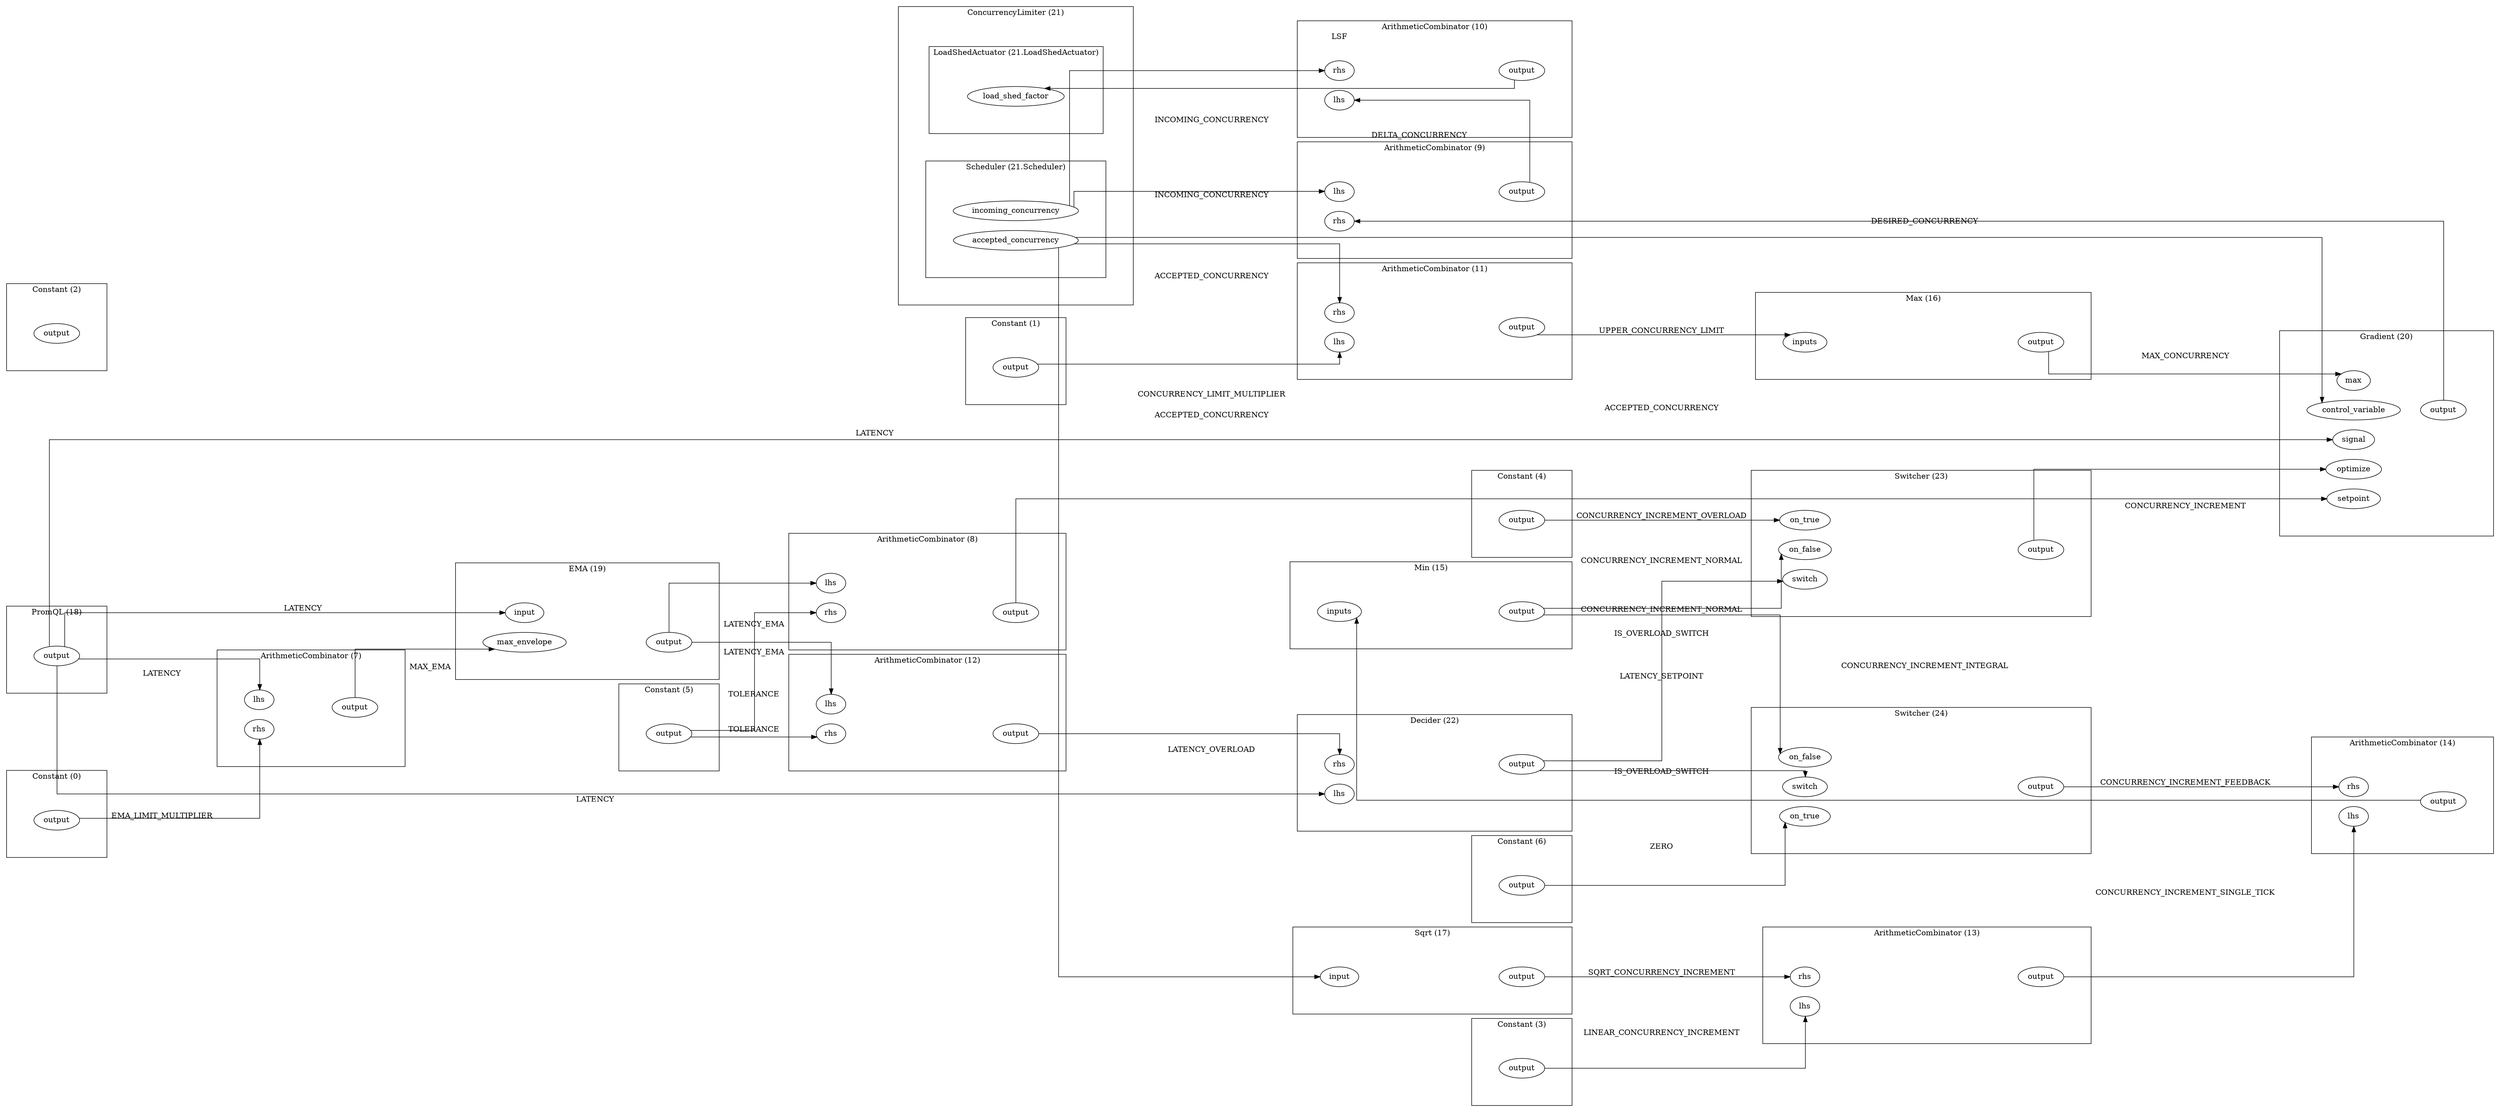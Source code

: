 digraph  {
	subgraph cluster_s27 {
		label="ArithmeticCombinator (10)";margin="50.0";
		n28[label="lhs"];
		n30[label="output"];
		n29[label="rhs"];
		n29->n30[style="invis"];
		{rank=same; n28;n29;};
		{rank=same; n30;};
		
	}
	subgraph cluster_s31 {
		label="ArithmeticCombinator (11)";margin="50.0";
		n32[label="lhs"];
		n34[label="output"];
		n33[label="rhs"];
		n33->n34[style="invis"];
		{rank=same; n32;n33;};
		{rank=same; n34;};
		
	}
	subgraph cluster_s35 {
		label="ArithmeticCombinator (12)";margin="50.0";
		n36[label="lhs"];
		n38[label="output"];
		n37[label="rhs"];
		n37->n38[style="invis"];
		{rank=same; n36;n37;};
		{rank=same; n38;};
		
	}
	subgraph cluster_s39 {
		label="ArithmeticCombinator (13)";margin="50.0";
		n40[label="lhs"];
		n42[label="output"];
		n41[label="rhs"];
		n41->n42[style="invis"];
		{rank=same; n40;n41;};
		{rank=same; n42;};
		
	}
	subgraph cluster_s43 {
		label="ArithmeticCombinator (14)";margin="50.0";
		n45[label="lhs"];
		n46[label="output"];
		n44[label="rhs"];
		n45->n46[style="invis"];
		{rank=same; n44;n45;};
		{rank=same; n46;};
		
	}
	subgraph cluster_s15 {
		label="ArithmeticCombinator (7)";margin="50.0";
		n16[label="lhs"];
		n18[label="output"];
		n17[label="rhs"];
		n17->n18[style="invis"];
		{rank=same; n16;n17;};
		{rank=same; n18;};
		
	}
	subgraph cluster_s19 {
		label="ArithmeticCombinator (8)";margin="50.0";
		n20[label="lhs"];
		n22[label="output"];
		n21[label="rhs"];
		n21->n22[style="invis"];
		{rank=same; n20;n21;};
		{rank=same; n22;};
		
	}
	subgraph cluster_s23 {
		label="ArithmeticCombinator (9)";margin="50.0";
		n25[label="lhs"];
		n26[label="output"];
		n24[label="rhs"];
		n25->n26[style="invis"];
		{rank=same; n24;n25;};
		{rank=same; n26;};
		
	}
	subgraph cluster_s69 {
		subgraph cluster_s73 {
			label="LoadShedActuator (21.LoadShedActuator)";margin="50.0";
			n74[label="load_shed_factor"];
			{rank=same; n74;};
			
		}
		subgraph cluster_s70 {
			label="Scheduler (21.Scheduler)";margin="50.0";
			n71[label="accepted_concurrency"];
			n72[label="incoming_concurrency"];
			{rank=same; n71;n72;};
			
		}
		label="ConcurrencyLimiter (21)";margin="50.0";
		
	}
	subgraph cluster_s1 {
		label="Constant (0)";margin="50.0";
		n2[label="output"];
		{rank=same; n2;};
		
	}
	subgraph cluster_s3 {
		label="Constant (1)";margin="50.0";
		n4[label="output"];
		{rank=same; n4;};
		
	}
	subgraph cluster_s5 {
		label="Constant (2)";margin="50.0";
		n6[label="output"];
		{rank=same; n6;};
		
	}
	subgraph cluster_s7 {
		label="Constant (3)";margin="50.0";
		n8[label="output"];
		{rank=same; n8;};
		
	}
	subgraph cluster_s9 {
		label="Constant (4)";margin="50.0";
		n10[label="output"];
		{rank=same; n10;};
		
	}
	subgraph cluster_s11 {
		label="Constant (5)";margin="50.0";
		n12[label="output"];
		{rank=same; n12;};
		
	}
	subgraph cluster_s13 {
		label="Constant (6)";margin="50.0";
		n14[label="output"];
		{rank=same; n14;};
		
	}
	subgraph cluster_s75 {
		label="Decider (22)";margin="50.0";
		n76[label="lhs"];
		n78[label="output"];
		n77[label="rhs"];
		n77->n78[style="invis"];
		{rank=same; n76;n77;};
		{rank=same; n78;};
		
	}
	subgraph cluster_s58 {
		label="EMA (19)";margin="50.0";
		n59[label="input"];
		n60[label="max_envelope"];
		n61[label="output"];
		n60->n61[style="invis"];
		{rank=same; n59;n60;};
		{rank=same; n61;};
		
	}
	subgraph cluster_s62 {
		label="Gradient (20)";margin="50.0";
		n66[label="control_variable"];
		n65[label="max"];
		n64[label="optimize"];
		n68[label="output"];
		n63[label="setpoint"];
		n67[label="signal"];
		n67->n68[style="invis"];
		{rank=same; n63;n64;n65;n66;n67;};
		{rank=same; n68;};
		
	}
	subgraph cluster_s50 {
		label="Max (16)";margin="50.0";
		n51[label="inputs"];
		n52[label="output"];
		n51->n52[style="invis"];
		{rank=same; n51;};
		{rank=same; n52;};
		
	}
	subgraph cluster_s47 {
		label="Min (15)";margin="50.0";
		n48[label="inputs"];
		n49[label="output"];
		n48->n49[style="invis"];
		{rank=same; n48;};
		{rank=same; n49;};
		
	}
	subgraph cluster_s56 {
		label="PromQL (18)";margin="50.0";
		n57[label="output"];
		{rank=same; n57;};
		
	}
	subgraph cluster_s53 {
		label="Sqrt (17)";margin="50.0";
		n54[label="input"];
		n55[label="output"];
		n54->n55[style="invis"];
		{rank=same; n54;};
		{rank=same; n55;};
		
	}
	subgraph cluster_s79 {
		label="Switcher (23)";margin="50.0";
		n81[label="on_false"];
		n80[label="on_true"];
		n83[label="output"];
		n82[label="switch"];
		n82->n83[style="invis"];
		{rank=same; n80;n81;n82;};
		{rank=same; n83;};
		
	}
	subgraph cluster_s84 {
		label="Switcher (24)";margin="50.0";
		n86[label="on_false"];
		n85[label="on_true"];
		n88[label="output"];
		n87[label="switch"];
		n87->n88[style="invis"];
		{rank=same; n88;};
		{rank=same; n85;n86;n87;};
		
	}
	rankdir="LR";splines="ortho";
	n71->n33[label="ACCEPTED_CONCURRENCY"];
	n71->n54[label="ACCEPTED_CONCURRENCY"];
	n71->n66[label="ACCEPTED_CONCURRENCY"];
	n72->n25[label="INCOMING_CONCURRENCY"];
	n72->n29[label="INCOMING_CONCURRENCY"];
	n18->n60[label="MAX_EMA"];
	n26->n28[label="DELTA_CONCURRENCY"];
	n30->n74[label="LSF"];
	n55->n41[label="SQRT_CONCURRENCY_INCREMENT"];
	n2->n17[label="EMA_LIMIT_MULTIPLIER"];
	n22->n63[label="LATENCY_SETPOINT"];
	n38->n77[label="LATENCY_OVERLOAD"];
	n52->n65[label="MAX_CONCURRENCY"];
	n68->n24[label="DESIRED_CONCURRENCY"];
	n78->n82[label="IS_OVERLOAD_SWITCH"];
	n78->n87[label="IS_OVERLOAD_SWITCH"];
	n88->n44[label="CONCURRENCY_INCREMENT_FEEDBACK"];
	n4->n32[label="CONCURRENCY_LIMIT_MULTIPLIER"];
	n46->n48[label="CONCURRENCY_INCREMENT_INTEGRAL"];
	n49->n81[label="CONCURRENCY_INCREMENT_NORMAL"];
	n49->n86[label="CONCURRENCY_INCREMENT_NORMAL"];
	n57->n16[label="LATENCY"];
	n57->n59[label="LATENCY"];
	n57->n67[label="LATENCY"];
	n57->n76[label="LATENCY"];
	n83->n64[label="CONCURRENCY_INCREMENT"];
	n10->n80[label="CONCURRENCY_INCREMENT_OVERLOAD"];
	n12->n21[label="TOLERANCE"];
	n12->n37[label="TOLERANCE"];
	n14->n85[label="ZERO"];
	n34->n51[label="UPPER_CONCURRENCY_LIMIT"];
	n42->n45[label="CONCURRENCY_INCREMENT_SINGLE_TICK"];
	n61->n20[label="LATENCY_EMA"];
	n61->n36[label="LATENCY_EMA"];
	n8->n40[label="LINEAR_CONCURRENCY_INCREMENT"];
	
}
